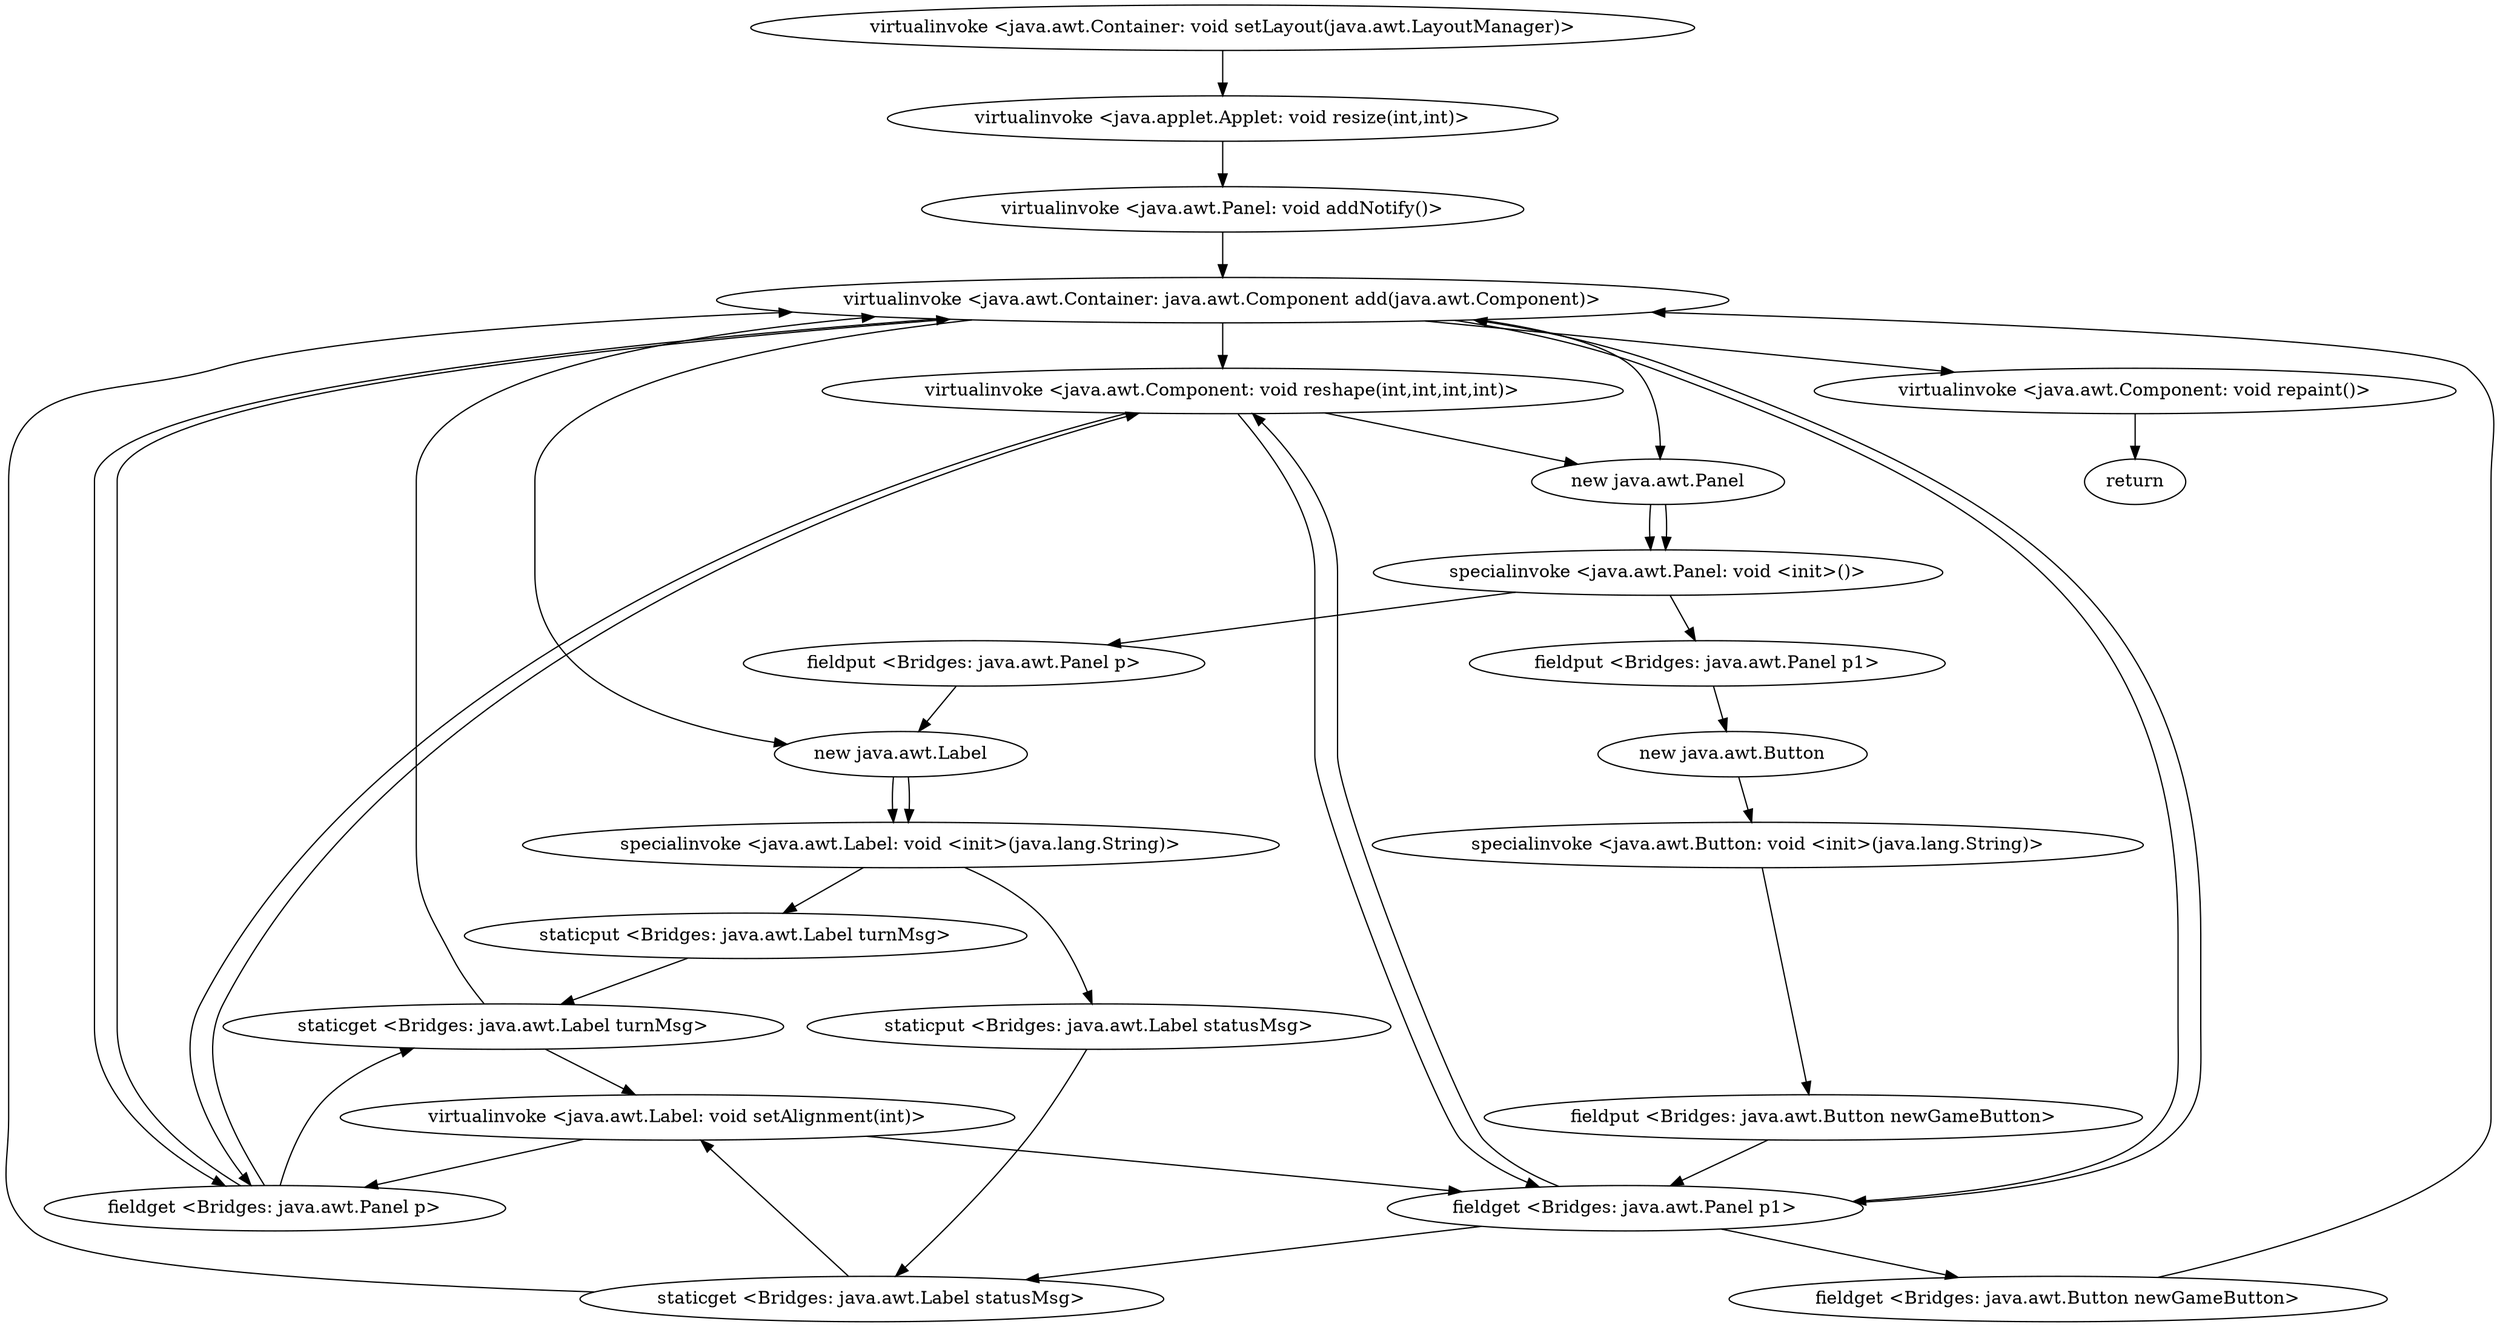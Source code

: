 digraph "" {
"virtualinvoke <java.awt.Container: void setLayout(java.awt.LayoutManager)>";
 "virtualinvoke <java.awt.Container: void setLayout(java.awt.LayoutManager)>"->"virtualinvoke <java.applet.Applet: void resize(int,int)>";
 "virtualinvoke <java.applet.Applet: void resize(int,int)>"->"virtualinvoke <java.awt.Panel: void addNotify()>";
 "virtualinvoke <java.awt.Panel: void addNotify()>"->"virtualinvoke <java.awt.Container: java.awt.Component add(java.awt.Component)>";
 "virtualinvoke <java.awt.Container: java.awt.Component add(java.awt.Component)>"->"virtualinvoke <java.awt.Component: void reshape(int,int,int,int)>";
 "virtualinvoke <java.awt.Component: void reshape(int,int,int,int)>"->"new java.awt.Panel";
 "new java.awt.Panel"->"specialinvoke <java.awt.Panel: void <init>()>";
 "specialinvoke <java.awt.Panel: void <init>()>"->"fieldput <Bridges: java.awt.Panel p>";
 "fieldput <Bridges: java.awt.Panel p>"->"new java.awt.Label";
 "new java.awt.Label"->"specialinvoke <java.awt.Label: void <init>(java.lang.String)>";
 "specialinvoke <java.awt.Label: void <init>(java.lang.String)>"->"staticput <Bridges: java.awt.Label turnMsg>";
 "staticput <Bridges: java.awt.Label turnMsg>"->"staticget <Bridges: java.awt.Label turnMsg>";
 "staticget <Bridges: java.awt.Label turnMsg>"->"virtualinvoke <java.awt.Label: void setAlignment(int)>";
 "virtualinvoke <java.awt.Label: void setAlignment(int)>"->"fieldget <Bridges: java.awt.Panel p>";
 "fieldget <Bridges: java.awt.Panel p>"->"staticget <Bridges: java.awt.Label turnMsg>";
 "staticget <Bridges: java.awt.Label turnMsg>"->"virtualinvoke <java.awt.Container: java.awt.Component add(java.awt.Component)>";
 "virtualinvoke <java.awt.Container: java.awt.Component add(java.awt.Component)>"->"fieldget <Bridges: java.awt.Panel p>";
 "fieldget <Bridges: java.awt.Panel p>"->"virtualinvoke <java.awt.Component: void reshape(int,int,int,int)>";
 "virtualinvoke <java.awt.Component: void reshape(int,int,int,int)>"->"fieldget <Bridges: java.awt.Panel p>";
 "fieldget <Bridges: java.awt.Panel p>"->"virtualinvoke <java.awt.Container: java.awt.Component add(java.awt.Component)>";
 "virtualinvoke <java.awt.Container: java.awt.Component add(java.awt.Component)>"->"new java.awt.Panel";
 "new java.awt.Panel"->"specialinvoke <java.awt.Panel: void <init>()>";
 "specialinvoke <java.awt.Panel: void <init>()>"->"fieldput <Bridges: java.awt.Panel p1>";
 "fieldput <Bridges: java.awt.Panel p1>"->"new java.awt.Button";
 "new java.awt.Button"->"specialinvoke <java.awt.Button: void <init>(java.lang.String)>";
 "specialinvoke <java.awt.Button: void <init>(java.lang.String)>"->"fieldput <Bridges: java.awt.Button newGameButton>";
 "fieldput <Bridges: java.awt.Button newGameButton>"->"fieldget <Bridges: java.awt.Panel p1>";
 "fieldget <Bridges: java.awt.Panel p1>"->"fieldget <Bridges: java.awt.Button newGameButton>";
 "fieldget <Bridges: java.awt.Button newGameButton>"->"virtualinvoke <java.awt.Container: java.awt.Component add(java.awt.Component)>";
 "virtualinvoke <java.awt.Container: java.awt.Component add(java.awt.Component)>"->"new java.awt.Label";
 "new java.awt.Label"->"specialinvoke <java.awt.Label: void <init>(java.lang.String)>";
 "specialinvoke <java.awt.Label: void <init>(java.lang.String)>"->"staticput <Bridges: java.awt.Label statusMsg>";
 "staticput <Bridges: java.awt.Label statusMsg>"->"staticget <Bridges: java.awt.Label statusMsg>";
 "staticget <Bridges: java.awt.Label statusMsg>"->"virtualinvoke <java.awt.Label: void setAlignment(int)>";
 "virtualinvoke <java.awt.Label: void setAlignment(int)>"->"fieldget <Bridges: java.awt.Panel p1>";
 "fieldget <Bridges: java.awt.Panel p1>"->"staticget <Bridges: java.awt.Label statusMsg>";
 "staticget <Bridges: java.awt.Label statusMsg>"->"virtualinvoke <java.awt.Container: java.awt.Component add(java.awt.Component)>";
 "virtualinvoke <java.awt.Container: java.awt.Component add(java.awt.Component)>"->"fieldget <Bridges: java.awt.Panel p1>";
 "fieldget <Bridges: java.awt.Panel p1>"->"virtualinvoke <java.awt.Component: void reshape(int,int,int,int)>";
 "virtualinvoke <java.awt.Component: void reshape(int,int,int,int)>"->"fieldget <Bridges: java.awt.Panel p1>";
 "fieldget <Bridges: java.awt.Panel p1>"->"virtualinvoke <java.awt.Container: java.awt.Component add(java.awt.Component)>";
 "virtualinvoke <java.awt.Container: java.awt.Component add(java.awt.Component)>"->"virtualinvoke <java.awt.Component: void repaint()>";
 "virtualinvoke <java.awt.Component: void repaint()>"->"return";
}
